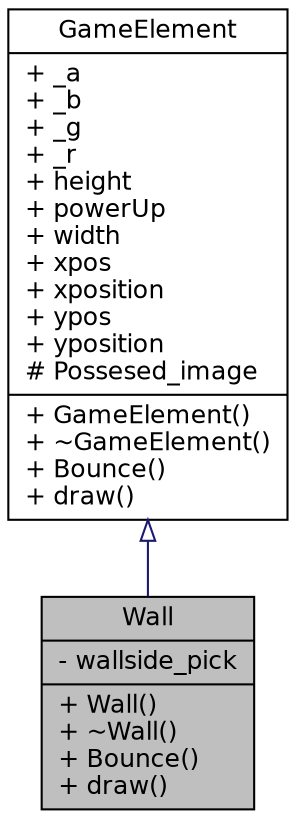 digraph "Wall"
{
  edge [fontname="Helvetica",fontsize="12",labelfontname="Helvetica",labelfontsize="12"];
  node [fontname="Helvetica",fontsize="12",shape=record];
  Node2 [label="{Wall\n|- wallside_pick\l|+ Wall()\l+ ~Wall()\l+ Bounce()\l+ draw()\l}",height=0.2,width=0.4,color="black", fillcolor="grey75", style="filled", fontcolor="black"];
  Node3 -> Node2 [dir="back",color="midnightblue",fontsize="12",style="solid",arrowtail="onormal",fontname="Helvetica"];
  Node3 [label="{GameElement\n|+ _a\l+ _b\l+ _g\l+ _r\l+ height\l+ powerUp\l+ width\l+ xpos\l+ xposition\l+ ypos\l+ yposition\l# Possesed_image\l|+ GameElement()\l+ ~GameElement()\l+ Bounce()\l+ draw()\l}",height=0.2,width=0.4,color="black", fillcolor="white", style="filled",URL="$class_game_element.html",tooltip="Game Element manages each element of the game seperately, each must contain its own texture to add th..."];
}
